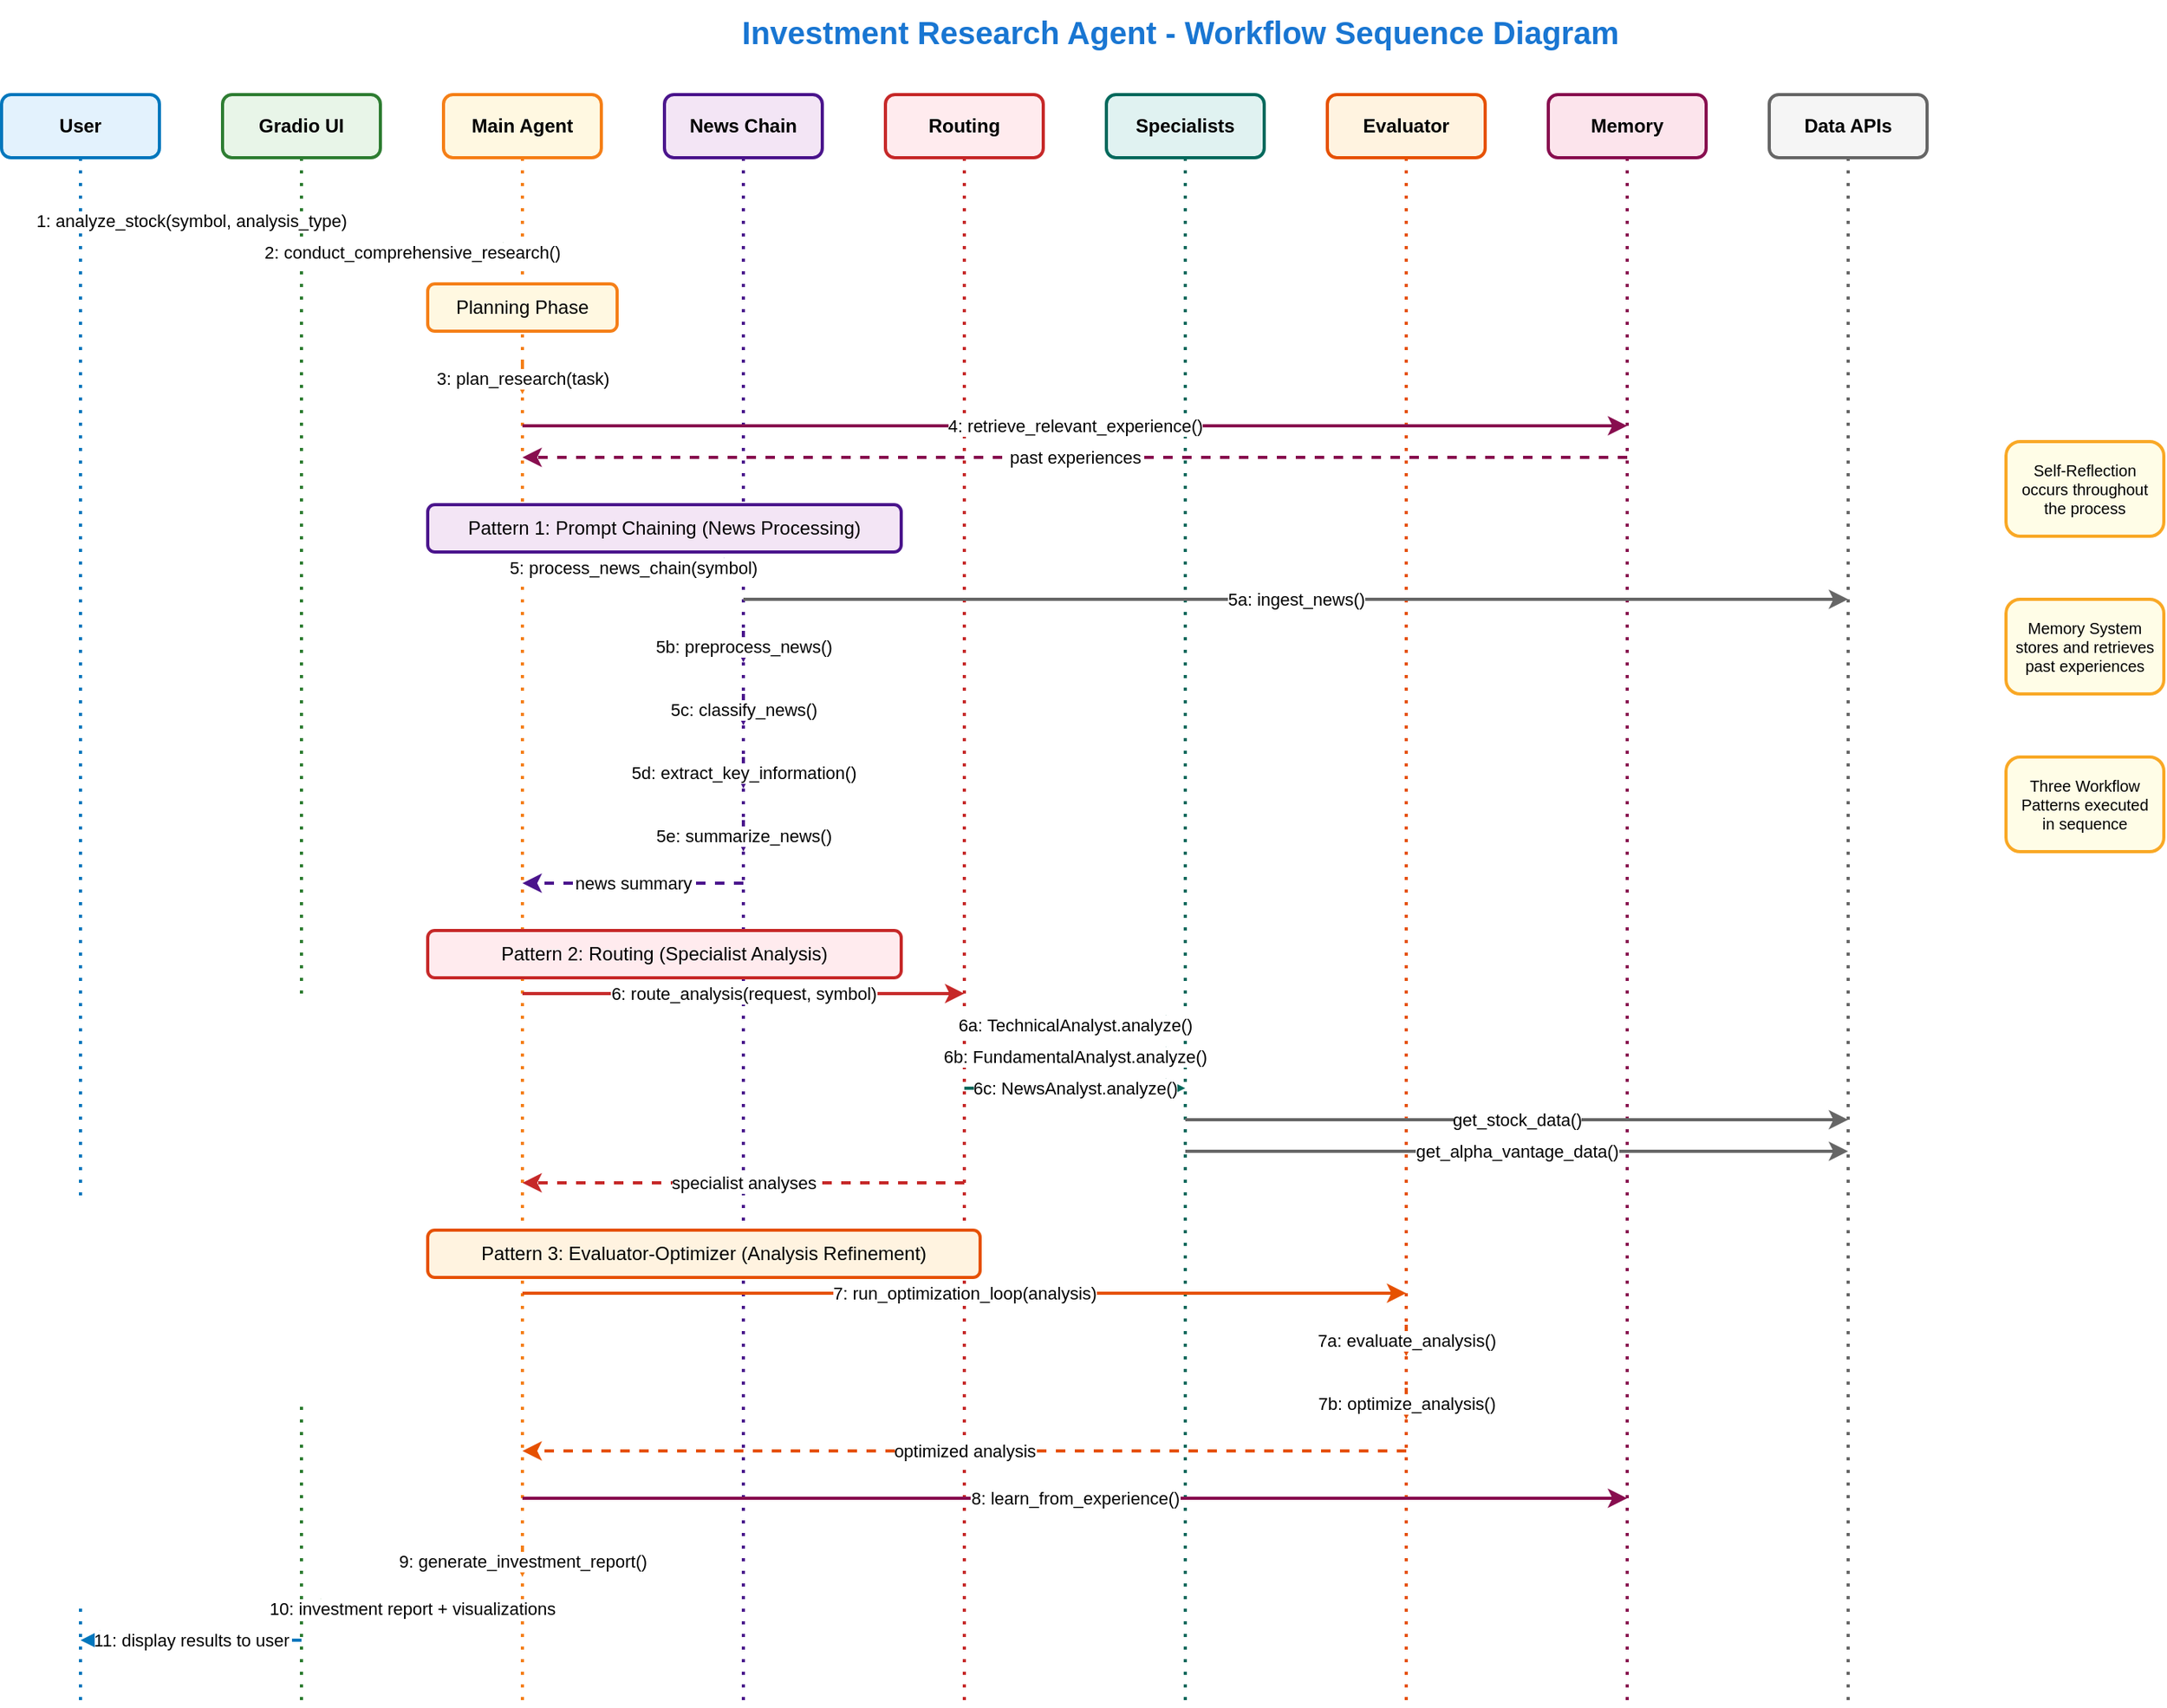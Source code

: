 <mxfile scale="1" border="5">
    <diagram name="Workflow Sequence" id="investment-sequence">
        <mxGraphModel dx="1153" dy="779" grid="1" gridSize="10" guides="1" tooltips="1" connect="1" arrows="1" fold="1" page="1" pageScale="1" pageWidth="1654" pageHeight="1169" background="#FFFFFF" math="0" shadow="0">
            <root>
                <mxCell id="0"/>
                <mxCell id="1" parent="0"/>
                <mxCell id="title" value="Investment Research Agent - Workflow Sequence Diagram" style="text;html=1;strokeColor=none;fillColor=none;align=center;verticalAlign=middle;whiteSpace=wrap;rounded=0;fontSize=20;fontStyle=1;fontColor=#1976D2" parent="1" vertex="1">
                    <mxGeometry x="327" y="20" width="1000" height="40" as="geometry"/>
                </mxCell>
                <mxCell id="user-lane" value="User" style="rounded=1;whiteSpace=wrap;html=1;fillColor=#E3F2FD;strokeColor=#0277BD;strokeWidth=2;fontSize=12;fontStyle=1" parent="1" vertex="1">
                    <mxGeometry x="80" y="80" width="100" height="40" as="geometry"/>
                </mxCell>
                <mxCell id="gradio-lane" value="Gradio UI" style="rounded=1;whiteSpace=wrap;html=1;fillColor=#E8F5E8;strokeColor=#2E7D32;strokeWidth=2;fontSize=12;fontStyle=1" parent="1" vertex="1">
                    <mxGeometry x="220" y="80" width="100" height="40" as="geometry"/>
                </mxCell>
                <mxCell id="main-agent-lane" value="Main Agent" style="rounded=1;whiteSpace=wrap;html=1;fillColor=#FFF8E1;strokeColor=#F57F17;strokeWidth=2;fontSize=12;fontStyle=1" parent="1" vertex="1">
                    <mxGeometry x="360" y="80" width="100" height="40" as="geometry"/>
                </mxCell>
                <mxCell id="news-chain-lane" value="News Chain" style="rounded=1;whiteSpace=wrap;html=1;fillColor=#F3E5F5;strokeColor=#4A148C;strokeWidth=2;fontSize=12;fontStyle=1" parent="1" vertex="1">
                    <mxGeometry x="500" y="80" width="100" height="40" as="geometry"/>
                </mxCell>
                <mxCell id="routing-lane" value="Routing" style="rounded=1;whiteSpace=wrap;html=1;fillColor=#FFEBEE;strokeColor=#C62828;strokeWidth=2;fontSize=12;fontStyle=1" parent="1" vertex="1">
                    <mxGeometry x="640" y="80" width="100" height="40" as="geometry"/>
                </mxCell>
                <mxCell id="specialists-lane" value="Specialists" style="rounded=1;whiteSpace=wrap;html=1;fillColor=#E0F2F1;strokeColor=#00695C;strokeWidth=2;fontSize=12;fontStyle=1" parent="1" vertex="1">
                    <mxGeometry x="780" y="80" width="100" height="40" as="geometry"/>
                </mxCell>
                <mxCell id="evaluator-lane" value="Evaluator" style="rounded=1;whiteSpace=wrap;html=1;fillColor=#FFF3E0;strokeColor=#E65100;strokeWidth=2;fontSize=12;fontStyle=1" parent="1" vertex="1">
                    <mxGeometry x="920" y="80" width="100" height="40" as="geometry"/>
                </mxCell>
                <mxCell id="memory-lane" value="Memory" style="rounded=1;whiteSpace=wrap;html=1;fillColor=#FCE4EC;strokeColor=#880E4F;strokeWidth=2;fontSize=12;fontStyle=1" parent="1" vertex="1">
                    <mxGeometry x="1060" y="80" width="100" height="40" as="geometry"/>
                </mxCell>
                <mxCell id="data-sources-lane" value="Data APIs" style="rounded=1;whiteSpace=wrap;html=1;fillColor=#F5F5F5;strokeColor=#666666;strokeWidth=2;fontSize=12;fontStyle=1" parent="1" vertex="1">
                    <mxGeometry x="1200" y="80" width="100" height="40" as="geometry"/>
                </mxCell>
                <mxCell id="user-lifeline" value="" style="endArrow=none;dashed=1;html=1;dashPattern=1 3;strokeWidth=2;strokeColor=#0277BD;" parent="1" edge="1">
                    <mxGeometry width="50" height="50" relative="1" as="geometry">
                        <mxPoint x="130" y="120" as="sourcePoint"/>
                        <mxPoint x="130" y="1100" as="targetPoint"/>
                    </mxGeometry>
                </mxCell>
                <mxCell id="gradio-lifeline" value="" style="endArrow=none;dashed=1;html=1;dashPattern=1 3;strokeWidth=2;strokeColor=#2E7D32;" parent="1" edge="1">
                    <mxGeometry width="50" height="50" relative="1" as="geometry">
                        <mxPoint x="270" y="120" as="sourcePoint"/>
                        <mxPoint x="270" y="1100" as="targetPoint"/>
                    </mxGeometry>
                </mxCell>
                <mxCell id="main-lifeline" value="" style="endArrow=none;dashed=1;html=1;dashPattern=1 3;strokeWidth=2;strokeColor=#F57F17;" parent="1" edge="1">
                    <mxGeometry width="50" height="50" relative="1" as="geometry">
                        <mxPoint x="410" y="120" as="sourcePoint"/>
                        <mxPoint x="410" y="1100" as="targetPoint"/>
                    </mxGeometry>
                </mxCell>
                <mxCell id="news-lifeline" value="" style="endArrow=none;dashed=1;html=1;dashPattern=1 3;strokeWidth=2;strokeColor=#4A148C;" parent="1" edge="1">
                    <mxGeometry width="50" height="50" relative="1" as="geometry">
                        <mxPoint x="550" y="120" as="sourcePoint"/>
                        <mxPoint x="550" y="1100" as="targetPoint"/>
                    </mxGeometry>
                </mxCell>
                <mxCell id="routing-lifeline" value="" style="endArrow=none;dashed=1;html=1;dashPattern=1 3;strokeWidth=2;strokeColor=#C62828;" parent="1" edge="1">
                    <mxGeometry width="50" height="50" relative="1" as="geometry">
                        <mxPoint x="690" y="120" as="sourcePoint"/>
                        <mxPoint x="690" y="1100" as="targetPoint"/>
                    </mxGeometry>
                </mxCell>
                <mxCell id="specialists-lifeline" value="" style="endArrow=none;dashed=1;html=1;dashPattern=1 3;strokeWidth=2;strokeColor=#00695C;" parent="1" edge="1">
                    <mxGeometry width="50" height="50" relative="1" as="geometry">
                        <mxPoint x="830" y="120" as="sourcePoint"/>
                        <mxPoint x="830" y="1100" as="targetPoint"/>
                    </mxGeometry>
                </mxCell>
                <mxCell id="evaluator-lifeline" value="" style="endArrow=none;dashed=1;html=1;dashPattern=1 3;strokeWidth=2;strokeColor=#E65100;" parent="1" edge="1">
                    <mxGeometry width="50" height="50" relative="1" as="geometry">
                        <mxPoint x="970" y="120" as="sourcePoint"/>
                        <mxPoint x="970" y="1100" as="targetPoint"/>
                    </mxGeometry>
                </mxCell>
                <mxCell id="memory-lifeline" value="" style="endArrow=none;dashed=1;html=1;dashPattern=1 3;strokeWidth=2;strokeColor=#880E4F;" parent="1" edge="1">
                    <mxGeometry width="50" height="50" relative="1" as="geometry">
                        <mxPoint x="1110" y="120" as="sourcePoint"/>
                        <mxPoint x="1110" y="1100" as="targetPoint"/>
                    </mxGeometry>
                </mxCell>
                <mxCell id="data-lifeline" value="" style="endArrow=none;dashed=1;html=1;dashPattern=1 3;strokeWidth=2;strokeColor=#666666;" parent="1" edge="1">
                    <mxGeometry width="50" height="50" relative="1" as="geometry">
                        <mxPoint x="1250" y="120" as="sourcePoint"/>
                        <mxPoint x="1250" y="1100" as="targetPoint"/>
                    </mxGeometry>
                </mxCell>
                <mxCell id="msg1" value="1: analyze_stock(symbol, analysis_type)" style="endArrow=classic;html=1;rounded=0;strokeColor=#0277BD;strokeWidth=2;" parent="1" edge="1">
                    <mxGeometry width="50" height="50" relative="1" as="geometry">
                        <mxPoint x="130" y="160" as="sourcePoint"/>
                        <mxPoint x="270" y="160" as="targetPoint"/>
                    </mxGeometry>
                </mxCell>
                <mxCell id="msg2" value="2: conduct_comprehensive_research()" style="endArrow=classic;html=1;rounded=0;strokeColor=#2E7D32;strokeWidth=2;" parent="1" edge="1">
                    <mxGeometry width="50" height="50" relative="1" as="geometry">
                        <mxPoint x="270" y="180" as="sourcePoint"/>
                        <mxPoint x="410" y="180" as="targetPoint"/>
                    </mxGeometry>
                </mxCell>
                <mxCell id="planning-box" value="Planning Phase" style="rounded=1;whiteSpace=wrap;html=1;fillColor=#FFF8E1;strokeColor=#F57F17;strokeWidth=2;" parent="1" vertex="1">
                    <mxGeometry x="350" y="200" width="120" height="30" as="geometry"/>
                </mxCell>
                <mxCell id="msg3" value="3: plan_research(task)" style="endArrow=classic;html=1;rounded=0;strokeColor=#F57F17;strokeWidth=2;endArrow=classic;startArrow=none;" parent="1" edge="1">
                    <mxGeometry width="50" height="50" relative="1" as="geometry">
                        <mxPoint x="410" y="250" as="sourcePoint"/>
                        <mxPoint x="410" y="270" as="targetPoint"/>
                    </mxGeometry>
                </mxCell>
                <mxCell id="msg4" value="4: retrieve_relevant_experience()" style="endArrow=classic;html=1;rounded=0;strokeColor=#880E4F;strokeWidth=2;" parent="1" edge="1">
                    <mxGeometry width="50" height="50" relative="1" as="geometry">
                        <mxPoint x="410" y="290" as="sourcePoint"/>
                        <mxPoint x="1110" y="290" as="targetPoint"/>
                    </mxGeometry>
                </mxCell>
                <mxCell id="msg4-return" value="past experiences" style="endArrow=classic;html=1;rounded=0;strokeColor=#880E4F;strokeWidth=2;dashed=1;" parent="1" edge="1">
                    <mxGeometry width="50" height="50" relative="1" as="geometry">
                        <mxPoint x="1110" y="310" as="sourcePoint"/>
                        <mxPoint x="410" y="310" as="targetPoint"/>
                    </mxGeometry>
                </mxCell>
                <mxCell id="pattern1-box" value="Pattern 1: Prompt Chaining (News Processing)" style="rounded=1;whiteSpace=wrap;html=1;fillColor=#F3E5F5;strokeColor=#4A148C;strokeWidth=2;" parent="1" vertex="1">
                    <mxGeometry x="350" y="340" width="300" height="30" as="geometry"/>
                </mxCell>
                <mxCell id="msg5" value="5: process_news_chain(symbol)" style="endArrow=classic;html=1;rounded=0;strokeColor=#4A148C;strokeWidth=2;" parent="1" edge="1">
                    <mxGeometry width="50" height="50" relative="1" as="geometry">
                        <mxPoint x="410" y="380" as="sourcePoint"/>
                        <mxPoint x="550" y="380" as="targetPoint"/>
                    </mxGeometry>
                </mxCell>
                <mxCell id="msg5a" value="5a: ingest_news()" style="endArrow=classic;html=1;rounded=0;strokeColor=#666666;strokeWidth=2;" parent="1" edge="1">
                    <mxGeometry width="50" height="50" relative="1" as="geometry">
                        <mxPoint x="550" y="400" as="sourcePoint"/>
                        <mxPoint x="1250" y="400" as="targetPoint"/>
                    </mxGeometry>
                </mxCell>
                <mxCell id="msg5b" value="5b: preprocess_news()" style="endArrow=classic;html=1;rounded=0;strokeColor=#4A148C;strokeWidth=2;endArrow=classic;startArrow=none;" parent="1" edge="1">
                    <mxGeometry width="50" height="50" relative="1" as="geometry">
                        <mxPoint x="550" y="420" as="sourcePoint"/>
                        <mxPoint x="550" y="440" as="targetPoint"/>
                    </mxGeometry>
                </mxCell>
                <mxCell id="msg5c" value="5c: classify_news()" style="endArrow=classic;html=1;rounded=0;strokeColor=#4A148C;strokeWidth=2;endArrow=classic;startArrow=none;" parent="1" edge="1">
                    <mxGeometry width="50" height="50" relative="1" as="geometry">
                        <mxPoint x="550" y="460" as="sourcePoint"/>
                        <mxPoint x="550" y="480" as="targetPoint"/>
                    </mxGeometry>
                </mxCell>
                <mxCell id="msg5d" value="5d: extract_key_information()" style="endArrow=classic;html=1;rounded=0;strokeColor=#4A148C;strokeWidth=2;endArrow=classic;startArrow=none;" parent="1" edge="1">
                    <mxGeometry width="50" height="50" relative="1" as="geometry">
                        <mxPoint x="550" y="500" as="sourcePoint"/>
                        <mxPoint x="550" y="520" as="targetPoint"/>
                    </mxGeometry>
                </mxCell>
                <mxCell id="msg5e" value="5e: summarize_news()" style="endArrow=classic;html=1;rounded=0;strokeColor=#4A148C;strokeWidth=2;endArrow=classic;startArrow=none;" parent="1" edge="1">
                    <mxGeometry width="50" height="50" relative="1" as="geometry">
                        <mxPoint x="550" y="540" as="sourcePoint"/>
                        <mxPoint x="550" y="560" as="targetPoint"/>
                    </mxGeometry>
                </mxCell>
                <mxCell id="msg5-return" value="news summary" style="endArrow=classic;html=1;rounded=0;strokeColor=#4A148C;strokeWidth=2;dashed=1;" parent="1" edge="1">
                    <mxGeometry width="50" height="50" relative="1" as="geometry">
                        <mxPoint x="550" y="580" as="sourcePoint"/>
                        <mxPoint x="410" y="580" as="targetPoint"/>
                    </mxGeometry>
                </mxCell>
                <mxCell id="pattern2-box" value="Pattern 2: Routing (Specialist Analysis)" style="rounded=1;whiteSpace=wrap;html=1;fillColor=#FFEBEE;strokeColor=#C62828;strokeWidth=2;" parent="1" vertex="1">
                    <mxGeometry x="350" y="610" width="300" height="30" as="geometry"/>
                </mxCell>
                <mxCell id="msg6" value="6: route_analysis(request, symbol)" style="endArrow=classic;html=1;rounded=0;strokeColor=#C62828;strokeWidth=2;" parent="1" edge="1">
                    <mxGeometry width="50" height="50" relative="1" as="geometry">
                        <mxPoint x="410" y="650" as="sourcePoint"/>
                        <mxPoint x="690" y="650" as="targetPoint"/>
                    </mxGeometry>
                </mxCell>
                <mxCell id="msg6a" value="6a: TechnicalAnalyst.analyze()" style="endArrow=classic;html=1;rounded=0;strokeColor=#00695C;strokeWidth=2;" parent="1" edge="1">
                    <mxGeometry width="50" height="50" relative="1" as="geometry">
                        <mxPoint x="690" y="670" as="sourcePoint"/>
                        <mxPoint x="830" y="670" as="targetPoint"/>
                    </mxGeometry>
                </mxCell>
                <mxCell id="msg6b" value="6b: FundamentalAnalyst.analyze()" style="endArrow=classic;html=1;rounded=0;strokeColor=#00695C;strokeWidth=2;" parent="1" edge="1">
                    <mxGeometry width="50" height="50" relative="1" as="geometry">
                        <mxPoint x="690" y="690" as="sourcePoint"/>
                        <mxPoint x="830" y="690" as="targetPoint"/>
                    </mxGeometry>
                </mxCell>
                <mxCell id="msg6c" value="6c: NewsAnalyst.analyze()" style="endArrow=classic;html=1;rounded=0;strokeColor=#00695C;strokeWidth=2;" parent="1" edge="1">
                    <mxGeometry width="50" height="50" relative="1" as="geometry">
                        <mxPoint x="690" y="710" as="sourcePoint"/>
                        <mxPoint x="830" y="710" as="targetPoint"/>
                    </mxGeometry>
                </mxCell>
                <mxCell id="msg6d" value="get_stock_data()" style="endArrow=classic;html=1;rounded=0;strokeColor=#666666;strokeWidth=2;" parent="1" edge="1">
                    <mxGeometry width="50" height="50" relative="1" as="geometry">
                        <mxPoint x="830" y="730" as="sourcePoint"/>
                        <mxPoint x="1250" y="730" as="targetPoint"/>
                    </mxGeometry>
                </mxCell>
                <mxCell id="msg6e" value="get_alpha_vantage_data()" style="endArrow=classic;html=1;rounded=0;strokeColor=#666666;strokeWidth=2;" parent="1" edge="1">
                    <mxGeometry width="50" height="50" relative="1" as="geometry">
                        <mxPoint x="830" y="750" as="sourcePoint"/>
                        <mxPoint x="1250" y="750" as="targetPoint"/>
                    </mxGeometry>
                </mxCell>
                <mxCell id="msg6-return" value="specialist analyses" style="endArrow=classic;html=1;rounded=0;strokeColor=#C62828;strokeWidth=2;dashed=1;" parent="1" edge="1">
                    <mxGeometry width="50" height="50" relative="1" as="geometry">
                        <mxPoint x="690" y="770" as="sourcePoint"/>
                        <mxPoint x="410" y="770" as="targetPoint"/>
                    </mxGeometry>
                </mxCell>
                <mxCell id="pattern3-box" value="Pattern 3: Evaluator-Optimizer (Analysis Refinement)" style="rounded=1;whiteSpace=wrap;html=1;fillColor=#FFF3E0;strokeColor=#E65100;strokeWidth=2;" parent="1" vertex="1">
                    <mxGeometry x="350" y="800" width="350" height="30" as="geometry"/>
                </mxCell>
                <mxCell id="msg7" value="7: run_optimization_loop(analysis)" style="endArrow=classic;html=1;rounded=0;strokeColor=#E65100;strokeWidth=2;" parent="1" edge="1">
                    <mxGeometry width="50" height="50" relative="1" as="geometry">
                        <mxPoint x="410" y="840" as="sourcePoint"/>
                        <mxPoint x="970" y="840" as="targetPoint"/>
                    </mxGeometry>
                </mxCell>
                <mxCell id="msg7a" value="7a: evaluate_analysis()" style="endArrow=classic;html=1;rounded=0;strokeColor=#E65100;strokeWidth=2;endArrow=classic;startArrow=none;" parent="1" edge="1">
                    <mxGeometry width="50" height="50" relative="1" as="geometry">
                        <mxPoint x="970" y="860" as="sourcePoint"/>
                        <mxPoint x="970" y="880" as="targetPoint"/>
                    </mxGeometry>
                </mxCell>
                <mxCell id="msg7b" value="7b: optimize_analysis()" style="endArrow=classic;html=1;rounded=0;strokeColor=#E65100;strokeWidth=2;endArrow=classic;startArrow=none;" parent="1" edge="1">
                    <mxGeometry width="50" height="50" relative="1" as="geometry">
                        <mxPoint x="970" y="900" as="sourcePoint"/>
                        <mxPoint x="970" y="920" as="targetPoint"/>
                    </mxGeometry>
                </mxCell>
                <mxCell id="msg7-return" value="optimized analysis" style="endArrow=classic;html=1;rounded=0;strokeColor=#E65100;strokeWidth=2;dashed=1;" parent="1" edge="1">
                    <mxGeometry width="50" height="50" relative="1" as="geometry">
                        <mxPoint x="970" y="940" as="sourcePoint"/>
                        <mxPoint x="410" y="940" as="targetPoint"/>
                    </mxGeometry>
                </mxCell>
                <mxCell id="msg8" value="8: learn_from_experience()" style="endArrow=classic;html=1;rounded=0;strokeColor=#880E4F;strokeWidth=2;" parent="1" edge="1">
                    <mxGeometry width="50" height="50" relative="1" as="geometry">
                        <mxPoint x="410" y="970" as="sourcePoint"/>
                        <mxPoint x="1110" y="970" as="targetPoint"/>
                    </mxGeometry>
                </mxCell>
                <mxCell id="msg9" value="9: generate_investment_report()" style="endArrow=classic;html=1;rounded=0;strokeColor=#F57F17;strokeWidth=2;endArrow=classic;startArrow=none;" parent="1" edge="1">
                    <mxGeometry width="50" height="50" relative="1" as="geometry">
                        <mxPoint x="410" y="1000" as="sourcePoint"/>
                        <mxPoint x="410" y="1020" as="targetPoint"/>
                    </mxGeometry>
                </mxCell>
                <mxCell id="msg10" value="10: investment report + visualizations" style="endArrow=classic;html=1;rounded=0;strokeColor=#2E7D32;strokeWidth=2;dashed=1;" parent="1" edge="1">
                    <mxGeometry width="50" height="50" relative="1" as="geometry">
                        <mxPoint x="410" y="1040" as="sourcePoint"/>
                        <mxPoint x="270" y="1040" as="targetPoint"/>
                    </mxGeometry>
                </mxCell>
                <mxCell id="msg11" value="11: display results to user" style="endArrow=classic;html=1;rounded=0;strokeColor=#0277BD;strokeWidth=2;dashed=1;" parent="1" edge="1">
                    <mxGeometry width="50" height="50" relative="1" as="geometry">
                        <mxPoint x="270" y="1060" as="sourcePoint"/>
                        <mxPoint x="130" y="1060" as="targetPoint"/>
                    </mxGeometry>
                </mxCell>
                <mxCell id="note1" value="Self-Reflection&#xa;occurs throughout&#xa;the process" style="rounded=1;whiteSpace=wrap;html=1;fillColor=#FFFDE7;strokeColor=#F9A825;strokeWidth=2;fontSize=10;" parent="1" vertex="1">
                    <mxGeometry x="1350" y="300" width="100" height="60" as="geometry"/>
                </mxCell>
                <mxCell id="note2" value="Memory System&#xa;stores and retrieves&#xa;past experiences" style="rounded=1;whiteSpace=wrap;html=1;fillColor=#FFFDE7;strokeColor=#F9A825;strokeWidth=2;fontSize=10;" parent="1" vertex="1">
                    <mxGeometry x="1350" y="400" width="100" height="60" as="geometry"/>
                </mxCell>
                <mxCell id="note3" value="Three Workflow&#xa;Patterns executed&#xa;in sequence" style="rounded=1;whiteSpace=wrap;html=1;fillColor=#FFFDE7;strokeColor=#F9A825;strokeWidth=2;fontSize=10;" parent="1" vertex="1">
                    <mxGeometry x="1350" y="500" width="100" height="60" as="geometry"/>
                </mxCell>
            </root>
        </mxGraphModel>
    </diagram>
</mxfile>